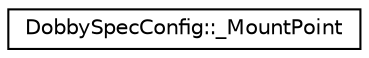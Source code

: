 digraph "Graphical Class Hierarchy"
{
 // LATEX_PDF_SIZE
  edge [fontname="Helvetica",fontsize="10",labelfontname="Helvetica",labelfontsize="10"];
  node [fontname="Helvetica",fontsize="10",shape=record];
  rankdir="LR";
  Node0 [label="DobbySpecConfig::_MountPoint",height=0.2,width=0.4,color="black", fillcolor="white", style="filled",URL="$structDobbySpecConfig_1_1__MountPoint.html",tooltip=" "];
}
